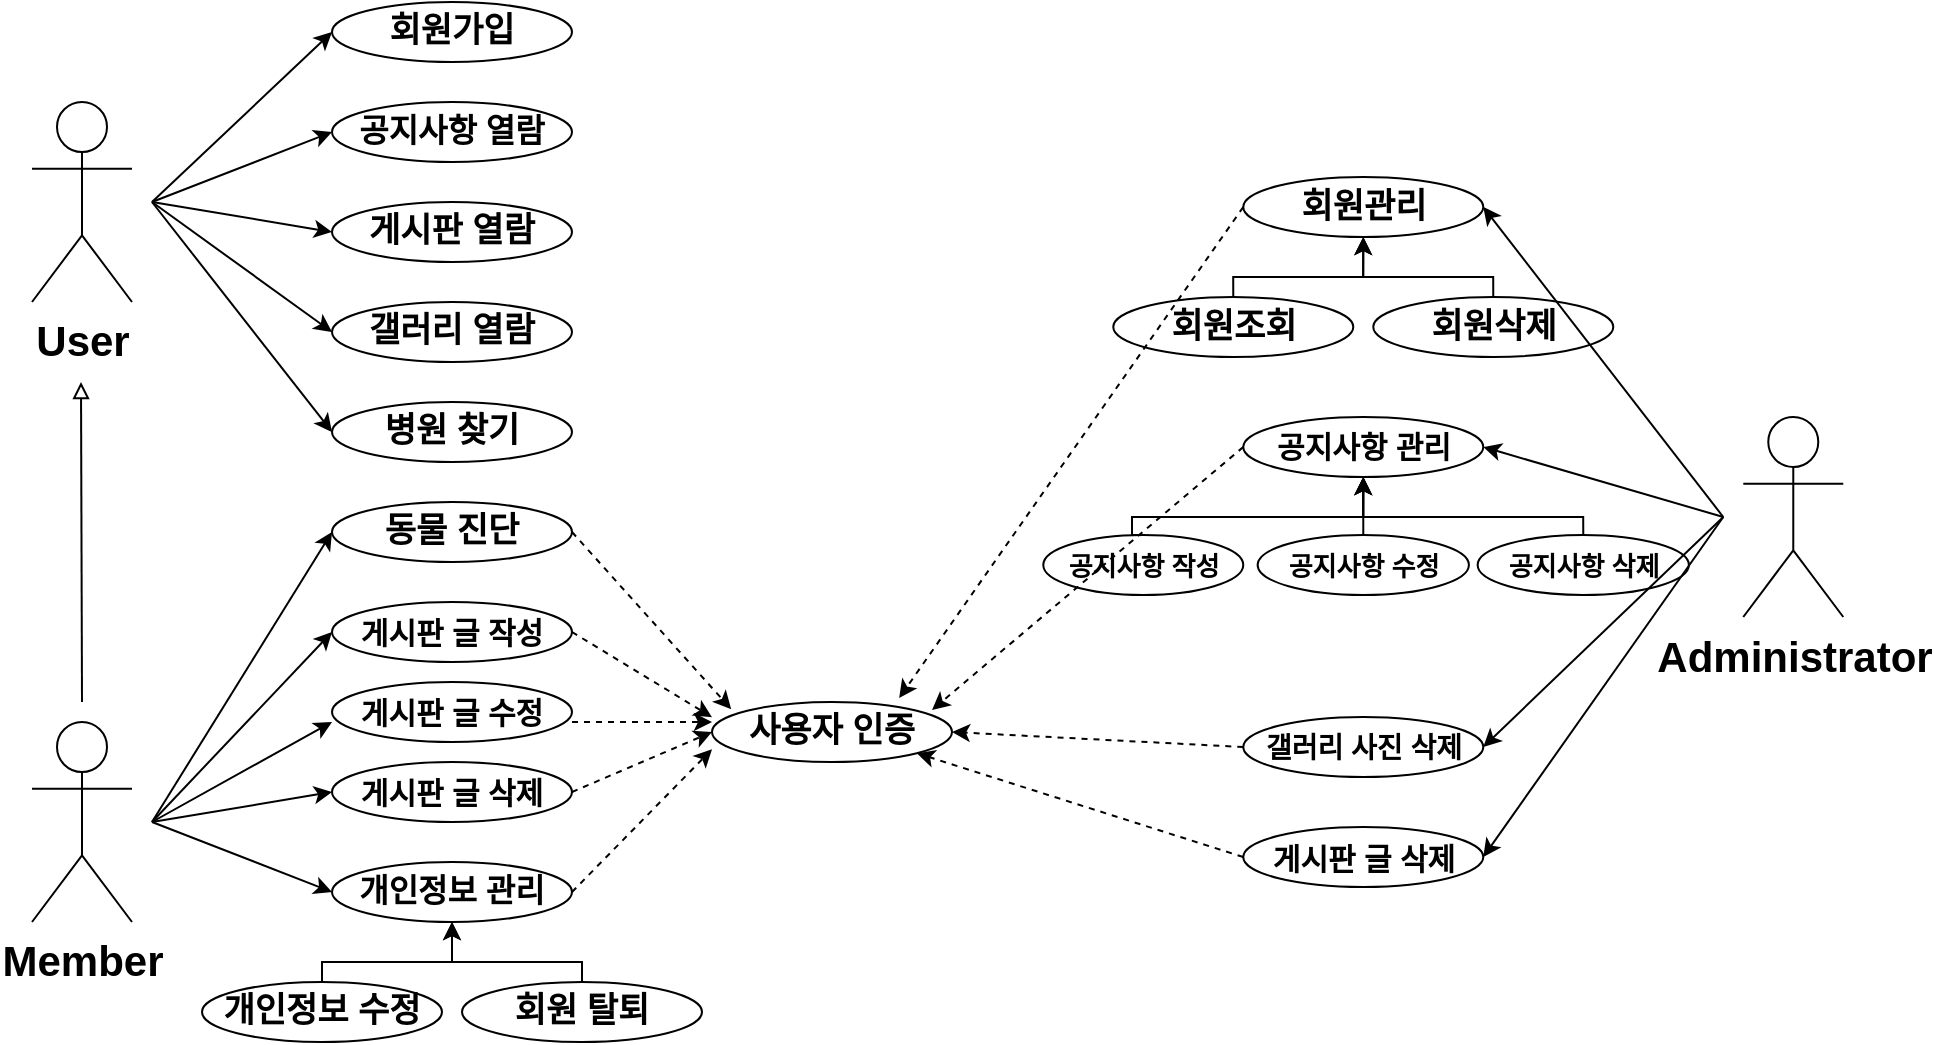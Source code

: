 <mxfile version="22.1.7" type="device">
  <diagram name="페이지-1" id="b1_UZGlTyPNUF9xH9-Hf">
    <mxGraphModel dx="1050" dy="574" grid="1" gridSize="10" guides="1" tooltips="1" connect="1" arrows="1" fold="1" page="1" pageScale="1" pageWidth="1169" pageHeight="827" math="0" shadow="0">
      <root>
        <mxCell id="0" />
        <mxCell id="1" parent="0" />
        <mxCell id="9tLvCL6xs8VzNFjyvoNF-1" value="&lt;font style=&quot;font-size: 17px;&quot;&gt;&lt;b&gt;회원가입&lt;/b&gt;&lt;/font&gt;" style="ellipse;whiteSpace=wrap;html=1;" parent="1" vertex="1">
          <mxGeometry x="200" y="30" width="120" height="30" as="geometry" />
        </mxCell>
        <mxCell id="9tLvCL6xs8VzNFjyvoNF-4" value="&lt;font style=&quot;font-size: 17px;&quot;&gt;&lt;b&gt;게시판 열람&lt;/b&gt;&lt;/font&gt;" style="ellipse;whiteSpace=wrap;html=1;" parent="1" vertex="1">
          <mxGeometry x="200" y="130" width="120" height="30" as="geometry" />
        </mxCell>
        <mxCell id="9tLvCL6xs8VzNFjyvoNF-5" value="&lt;font style=&quot;font-size: 17px;&quot;&gt;&lt;b&gt;갤러리 열람&lt;/b&gt;&lt;/font&gt;" style="ellipse;whiteSpace=wrap;html=1;" parent="1" vertex="1">
          <mxGeometry x="200" y="180" width="120" height="30" as="geometry" />
        </mxCell>
        <mxCell id="9tLvCL6xs8VzNFjyvoNF-6" value="&lt;span style=&quot;font-size: 17px;&quot;&gt;&lt;b&gt;동물 진단&lt;/b&gt;&lt;/span&gt;" style="ellipse;whiteSpace=wrap;html=1;" parent="1" vertex="1">
          <mxGeometry x="200" y="280" width="120" height="30" as="geometry" />
        </mxCell>
        <mxCell id="9tLvCL6xs8VzNFjyvoNF-7" value="&lt;font style=&quot;font-size: 15px;&quot;&gt;&lt;b style=&quot;font-size: 15px;&quot;&gt;게시판 글 작성&lt;/b&gt;&lt;/font&gt;" style="ellipse;whiteSpace=wrap;html=1;fontSize=15;" parent="1" vertex="1">
          <mxGeometry x="200" y="330" width="120" height="30" as="geometry" />
        </mxCell>
        <mxCell id="9tLvCL6xs8VzNFjyvoNF-8" value="&lt;font style=&quot;font-size: 15px;&quot;&gt;&lt;b style=&quot;font-size: 15px;&quot;&gt;게시판 글 삭제&lt;/b&gt;&lt;/font&gt;" style="ellipse;whiteSpace=wrap;html=1;fontSize=15;" parent="1" vertex="1">
          <mxGeometry x="200" y="410" width="120" height="30" as="geometry" />
        </mxCell>
        <mxCell id="9tLvCL6xs8VzNFjyvoNF-11" value="&lt;span style=&quot;font-size: 17px;&quot;&gt;&lt;b&gt;병원 찾기&lt;/b&gt;&lt;/span&gt;" style="ellipse;whiteSpace=wrap;html=1;" parent="1" vertex="1">
          <mxGeometry x="200" y="230" width="120" height="30" as="geometry" />
        </mxCell>
        <mxCell id="9tLvCL6xs8VzNFjyvoNF-12" value="&lt;span style=&quot;font-size: 17px;&quot;&gt;&lt;b&gt;사용자 인증&lt;/b&gt;&lt;/span&gt;" style="ellipse;whiteSpace=wrap;html=1;" parent="1" vertex="1">
          <mxGeometry x="390" y="380" width="120" height="30" as="geometry" />
        </mxCell>
        <mxCell id="9tLvCL6xs8VzNFjyvoNF-19" value="User" style="shape=umlActor;verticalLabelPosition=bottom;verticalAlign=top;html=1;outlineConnect=0;fontSize=21;fontStyle=1" parent="1" vertex="1">
          <mxGeometry x="50" y="80" width="50" height="100" as="geometry" />
        </mxCell>
        <mxCell id="9tLvCL6xs8VzNFjyvoNF-20" value="Member" style="shape=umlActor;verticalLabelPosition=bottom;verticalAlign=top;html=1;outlineConnect=0;fontSize=21;fontStyle=1" parent="1" vertex="1">
          <mxGeometry x="50" y="390" width="50" height="100" as="geometry" />
        </mxCell>
        <mxCell id="9tLvCL6xs8VzNFjyvoNF-25" value="" style="endArrow=classic;html=1;rounded=0;entryX=0.08;entryY=0.12;entryDx=0;entryDy=0;entryPerimeter=0;exitX=1;exitY=0.5;exitDx=0;exitDy=0;dashed=1;" parent="1" source="9tLvCL6xs8VzNFjyvoNF-6" target="9tLvCL6xs8VzNFjyvoNF-12" edge="1">
          <mxGeometry width="50" height="50" relative="1" as="geometry">
            <mxPoint x="320" y="300" as="sourcePoint" />
            <mxPoint x="430" y="370" as="targetPoint" />
          </mxGeometry>
        </mxCell>
        <mxCell id="9tLvCL6xs8VzNFjyvoNF-26" value="" style="endArrow=classic;html=1;rounded=0;entryX=0;entryY=0.253;entryDx=0;entryDy=0;exitX=1;exitY=0.5;exitDx=0;exitDy=0;dashed=1;entryPerimeter=0;" parent="1" source="9tLvCL6xs8VzNFjyvoNF-7" target="9tLvCL6xs8VzNFjyvoNF-12" edge="1">
          <mxGeometry width="50" height="50" relative="1" as="geometry">
            <mxPoint x="330" y="367" as="sourcePoint" />
            <mxPoint x="400" y="460" as="targetPoint" />
          </mxGeometry>
        </mxCell>
        <mxCell id="9tLvCL6xs8VzNFjyvoNF-27" value="&lt;span style=&quot;font-size: 17px;&quot;&gt;&lt;b style=&quot;font-size: 16px;&quot;&gt;공지사항 열람&lt;/b&gt;&lt;/span&gt;" style="ellipse;whiteSpace=wrap;html=1;" parent="1" vertex="1">
          <mxGeometry x="200" y="80" width="120" height="30" as="geometry" />
        </mxCell>
        <mxCell id="9tLvCL6xs8VzNFjyvoNF-28" value="" style="endArrow=classic;html=1;rounded=0;entryX=0;entryY=0.5;entryDx=0;entryDy=0;exitX=1;exitY=0.5;exitDx=0;exitDy=0;dashed=1;" parent="1" source="9tLvCL6xs8VzNFjyvoNF-8" target="9tLvCL6xs8VzNFjyvoNF-12" edge="1">
          <mxGeometry width="50" height="50" relative="1" as="geometry">
            <mxPoint x="330" y="355" as="sourcePoint" />
            <mxPoint x="400" y="398" as="targetPoint" />
          </mxGeometry>
        </mxCell>
        <mxCell id="9tLvCL6xs8VzNFjyvoNF-29" value="" style="endArrow=classic;html=1;rounded=0;entryX=0;entryY=0.787;entryDx=0;entryDy=0;exitX=1;exitY=0.5;exitDx=0;exitDy=0;dashed=1;entryPerimeter=0;" parent="1" target="9tLvCL6xs8VzNFjyvoNF-12" edge="1">
          <mxGeometry width="50" height="50" relative="1" as="geometry">
            <mxPoint x="320" y="475" as="sourcePoint" />
            <mxPoint x="410" y="408" as="targetPoint" />
          </mxGeometry>
        </mxCell>
        <mxCell id="9tLvCL6xs8VzNFjyvoNF-32" value="" style="endArrow=classic;html=1;rounded=0;entryX=0;entryY=0.5;entryDx=0;entryDy=0;" parent="1" target="9tLvCL6xs8VzNFjyvoNF-6" edge="1">
          <mxGeometry width="50" height="50" relative="1" as="geometry">
            <mxPoint x="110" y="440" as="sourcePoint" />
            <mxPoint x="180" y="340" as="targetPoint" />
          </mxGeometry>
        </mxCell>
        <mxCell id="9tLvCL6xs8VzNFjyvoNF-34" value="" style="endArrow=classic;html=1;rounded=0;entryX=0;entryY=0.5;entryDx=0;entryDy=0;" parent="1" target="9tLvCL6xs8VzNFjyvoNF-8" edge="1">
          <mxGeometry width="50" height="50" relative="1" as="geometry">
            <mxPoint x="110" y="440" as="sourcePoint" />
            <mxPoint x="210" y="355" as="targetPoint" />
          </mxGeometry>
        </mxCell>
        <mxCell id="9tLvCL6xs8VzNFjyvoNF-37" value="" style="endArrow=classic;html=1;rounded=0;entryX=0;entryY=0.5;entryDx=0;entryDy=0;" parent="1" edge="1">
          <mxGeometry width="50" height="50" relative="1" as="geometry">
            <mxPoint x="110" y="440" as="sourcePoint" />
            <mxPoint x="200" y="345" as="targetPoint" />
          </mxGeometry>
        </mxCell>
        <mxCell id="9tLvCL6xs8VzNFjyvoNF-38" value="" style="endArrow=classic;html=1;rounded=0;entryX=0;entryY=0.5;entryDx=0;entryDy=0;" parent="1" edge="1">
          <mxGeometry width="50" height="50" relative="1" as="geometry">
            <mxPoint x="110" y="130" as="sourcePoint" />
            <mxPoint x="200" y="45" as="targetPoint" />
          </mxGeometry>
        </mxCell>
        <mxCell id="9tLvCL6xs8VzNFjyvoNF-39" value="" style="endArrow=classic;html=1;rounded=0;entryX=0;entryY=0.5;entryDx=0;entryDy=0;" parent="1" edge="1">
          <mxGeometry width="50" height="50" relative="1" as="geometry">
            <mxPoint x="110" y="130" as="sourcePoint" />
            <mxPoint x="200" y="145" as="targetPoint" />
          </mxGeometry>
        </mxCell>
        <mxCell id="9tLvCL6xs8VzNFjyvoNF-40" value="" style="endArrow=classic;html=1;rounded=0;entryX=0;entryY=0.5;entryDx=0;entryDy=0;" parent="1" edge="1">
          <mxGeometry width="50" height="50" relative="1" as="geometry">
            <mxPoint x="110" y="130" as="sourcePoint" />
            <mxPoint x="200" y="195" as="targetPoint" />
          </mxGeometry>
        </mxCell>
        <mxCell id="9tLvCL6xs8VzNFjyvoNF-41" value="" style="endArrow=classic;html=1;rounded=0;entryX=0;entryY=0.5;entryDx=0;entryDy=0;" parent="1" edge="1">
          <mxGeometry width="50" height="50" relative="1" as="geometry">
            <mxPoint x="110" y="130" as="sourcePoint" />
            <mxPoint x="200" y="245" as="targetPoint" />
          </mxGeometry>
        </mxCell>
        <mxCell id="9tLvCL6xs8VzNFjyvoNF-42" value="" style="endArrow=classic;html=1;rounded=0;entryX=0;entryY=0.5;entryDx=0;entryDy=0;" parent="1" edge="1">
          <mxGeometry width="50" height="50" relative="1" as="geometry">
            <mxPoint x="110" y="130" as="sourcePoint" />
            <mxPoint x="200" y="95" as="targetPoint" />
          </mxGeometry>
        </mxCell>
        <mxCell id="9tLvCL6xs8VzNFjyvoNF-45" value="" style="endArrow=block;html=1;rounded=0;endFill=0;" parent="1" edge="1">
          <mxGeometry width="50" height="50" relative="1" as="geometry">
            <mxPoint x="75" y="380" as="sourcePoint" />
            <mxPoint x="74.5" y="220" as="targetPoint" />
          </mxGeometry>
        </mxCell>
        <mxCell id="9tLvCL6xs8VzNFjyvoNF-47" value="Administrator" style="shape=umlActor;verticalLabelPosition=bottom;verticalAlign=top;html=1;outlineConnect=0;fontSize=21;fontStyle=1" parent="1" vertex="1">
          <mxGeometry x="905.64" y="237.5" width="50" height="100" as="geometry" />
        </mxCell>
        <mxCell id="9tLvCL6xs8VzNFjyvoNF-50" value="&lt;font style=&quot;font-size: 17px;&quot;&gt;&lt;b&gt;회원관리&lt;/b&gt;&lt;/font&gt;" style="ellipse;whiteSpace=wrap;html=1;" parent="1" vertex="1">
          <mxGeometry x="655.64" y="117.5" width="120" height="30" as="geometry" />
        </mxCell>
        <mxCell id="9tLvCL6xs8VzNFjyvoNF-53" style="edgeStyle=orthogonalEdgeStyle;rounded=0;orthogonalLoop=1;jettySize=auto;html=1;exitX=0.5;exitY=0;exitDx=0;exitDy=0;entryX=0.5;entryY=1;entryDx=0;entryDy=0;" parent="1" source="9tLvCL6xs8VzNFjyvoNF-51" target="9tLvCL6xs8VzNFjyvoNF-50" edge="1">
          <mxGeometry relative="1" as="geometry">
            <Array as="points">
              <mxPoint x="650.64" y="167.5" />
              <mxPoint x="715.64" y="167.5" />
            </Array>
          </mxGeometry>
        </mxCell>
        <mxCell id="9tLvCL6xs8VzNFjyvoNF-51" value="&lt;font style=&quot;font-size: 17px;&quot;&gt;&lt;b&gt;회원조회&lt;/b&gt;&lt;/font&gt;" style="ellipse;whiteSpace=wrap;html=1;" parent="1" vertex="1">
          <mxGeometry x="590.64" y="177.5" width="120" height="30" as="geometry" />
        </mxCell>
        <mxCell id="9tLvCL6xs8VzNFjyvoNF-54" style="edgeStyle=orthogonalEdgeStyle;rounded=0;orthogonalLoop=1;jettySize=auto;html=1;exitX=0.5;exitY=0;exitDx=0;exitDy=0;entryX=0.5;entryY=1;entryDx=0;entryDy=0;" parent="1" source="9tLvCL6xs8VzNFjyvoNF-52" target="9tLvCL6xs8VzNFjyvoNF-50" edge="1">
          <mxGeometry relative="1" as="geometry">
            <Array as="points">
              <mxPoint x="780.64" y="167.5" />
              <mxPoint x="715.64" y="167.5" />
            </Array>
          </mxGeometry>
        </mxCell>
        <mxCell id="9tLvCL6xs8VzNFjyvoNF-52" value="&lt;font style=&quot;font-size: 17px;&quot;&gt;&lt;b&gt;회원삭제&lt;/b&gt;&lt;/font&gt;" style="ellipse;whiteSpace=wrap;html=1;" parent="1" vertex="1">
          <mxGeometry x="720.64" y="177.5" width="120" height="30" as="geometry" />
        </mxCell>
        <mxCell id="9tLvCL6xs8VzNFjyvoNF-55" value="&lt;font style=&quot;font-size: 17px;&quot;&gt;&lt;b style=&quot;font-size: 15px;&quot;&gt;공지사항 관리&lt;/b&gt;&lt;/font&gt;" style="ellipse;whiteSpace=wrap;html=1;" parent="1" vertex="1">
          <mxGeometry x="655.64" y="237.5" width="120" height="30" as="geometry" />
        </mxCell>
        <mxCell id="9tLvCL6xs8VzNFjyvoNF-56" style="edgeStyle=orthogonalEdgeStyle;rounded=0;orthogonalLoop=1;jettySize=auto;html=1;exitX=0.5;exitY=0;exitDx=0;exitDy=0;entryX=0.5;entryY=1;entryDx=0;entryDy=0;" parent="1" target="9tLvCL6xs8VzNFjyvoNF-55" edge="1">
          <mxGeometry relative="1" as="geometry">
            <Array as="points">
              <mxPoint x="600" y="287.5" />
              <mxPoint x="716" y="287.5" />
            </Array>
            <mxPoint x="602.82" y="296.5" as="sourcePoint" />
          </mxGeometry>
        </mxCell>
        <mxCell id="9tLvCL6xs8VzNFjyvoNF-57" value="&lt;font style=&quot;font-size: 13px;&quot;&gt;&lt;b style=&quot;font-size: 13px;&quot;&gt;공지사항 작성&lt;/b&gt;&lt;/font&gt;" style="ellipse;whiteSpace=wrap;html=1;fontSize=13;" parent="1" vertex="1">
          <mxGeometry x="555.64" y="296.5" width="100" height="30" as="geometry" />
        </mxCell>
        <mxCell id="9tLvCL6xs8VzNFjyvoNF-58" style="edgeStyle=orthogonalEdgeStyle;rounded=0;orthogonalLoop=1;jettySize=auto;html=1;exitX=0.5;exitY=0;exitDx=0;exitDy=0;entryX=0.5;entryY=1;entryDx=0;entryDy=0;" parent="1" source="9tLvCL6xs8VzNFjyvoNF-59" target="9tLvCL6xs8VzNFjyvoNF-55" edge="1">
          <mxGeometry relative="1" as="geometry">
            <Array as="points">
              <mxPoint x="826" y="287.5" />
              <mxPoint x="716" y="287.5" />
            </Array>
          </mxGeometry>
        </mxCell>
        <mxCell id="9tLvCL6xs8VzNFjyvoNF-59" value="&lt;font style=&quot;font-size: 13px;&quot;&gt;&lt;b style=&quot;font-size: 13px;&quot;&gt;공지사항 삭제&lt;/b&gt;&lt;/font&gt;" style="ellipse;whiteSpace=wrap;html=1;fontSize=13;" parent="1" vertex="1">
          <mxGeometry x="772.82" y="296.5" width="105.64" height="30" as="geometry" />
        </mxCell>
        <mxCell id="9tLvCL6xs8VzNFjyvoNF-60" value="" style="endArrow=classic;html=1;rounded=0;entryX=0.78;entryY=-0.067;entryDx=0;entryDy=0;entryPerimeter=0;exitX=0;exitY=0.5;exitDx=0;exitDy=0;dashed=1;" parent="1" source="9tLvCL6xs8VzNFjyvoNF-50" target="9tLvCL6xs8VzNFjyvoNF-12" edge="1">
          <mxGeometry width="50" height="50" relative="1" as="geometry">
            <mxPoint x="330" y="305" as="sourcePoint" />
            <mxPoint x="410" y="394" as="targetPoint" />
          </mxGeometry>
        </mxCell>
        <mxCell id="9tLvCL6xs8VzNFjyvoNF-61" value="" style="endArrow=classic;html=1;rounded=0;exitX=0;exitY=0.5;exitDx=0;exitDy=0;dashed=1;" parent="1" source="9tLvCL6xs8VzNFjyvoNF-55" edge="1">
          <mxGeometry width="50" height="50" relative="1" as="geometry">
            <mxPoint x="340" y="315" as="sourcePoint" />
            <mxPoint x="500" y="384" as="targetPoint" />
          </mxGeometry>
        </mxCell>
        <mxCell id="9tLvCL6xs8VzNFjyvoNF-62" value="&lt;font style=&quot;font-size: 14px;&quot;&gt;&lt;b style=&quot;font-size: 14px;&quot;&gt;갤러리 사진 삭제&lt;/b&gt;&lt;/font&gt;" style="ellipse;whiteSpace=wrap;html=1;fontSize=14;" parent="1" vertex="1">
          <mxGeometry x="655.64" y="387.5" width="120" height="30" as="geometry" />
        </mxCell>
        <mxCell id="9tLvCL6xs8VzNFjyvoNF-63" value="&lt;font style=&quot;font-size: 15px;&quot;&gt;&lt;b style=&quot;font-size: 15px;&quot;&gt;게시판 글 삭제&lt;/b&gt;&lt;/font&gt;" style="ellipse;whiteSpace=wrap;html=1;fontSize=15;" parent="1" vertex="1">
          <mxGeometry x="655.64" y="442.5" width="120" height="30" as="geometry" />
        </mxCell>
        <mxCell id="9tLvCL6xs8VzNFjyvoNF-65" value="" style="endArrow=classic;html=1;rounded=0;entryX=1;entryY=0.5;entryDx=0;entryDy=0;exitX=0;exitY=0.5;exitDx=0;exitDy=0;dashed=1;" parent="1" source="9tLvCL6xs8VzNFjyvoNF-62" target="9tLvCL6xs8VzNFjyvoNF-12" edge="1">
          <mxGeometry width="50" height="50" relative="1" as="geometry">
            <mxPoint x="395.64" y="470" as="sourcePoint" />
            <mxPoint x="570.0" y="551" as="targetPoint" />
          </mxGeometry>
        </mxCell>
        <mxCell id="9tLvCL6xs8VzNFjyvoNF-66" value="" style="endArrow=classic;html=1;rounded=0;entryX=1;entryY=1;entryDx=0;entryDy=0;exitX=0;exitY=0.5;exitDx=0;exitDy=0;dashed=1;" parent="1" source="9tLvCL6xs8VzNFjyvoNF-63" target="9tLvCL6xs8VzNFjyvoNF-12" edge="1">
          <mxGeometry width="50" height="50" relative="1" as="geometry">
            <mxPoint x="405.64" y="480" as="sourcePoint" />
            <mxPoint x="575.64" y="560" as="targetPoint" />
          </mxGeometry>
        </mxCell>
        <mxCell id="9tLvCL6xs8VzNFjyvoNF-67" value="" style="endArrow=classic;html=1;rounded=0;entryX=1;entryY=0.5;entryDx=0;entryDy=0;" parent="1" target="9tLvCL6xs8VzNFjyvoNF-50" edge="1">
          <mxGeometry width="50" height="50" relative="1" as="geometry">
            <mxPoint x="895.64" y="287.5" as="sourcePoint" />
            <mxPoint x="930.64" y="147.5" as="targetPoint" />
          </mxGeometry>
        </mxCell>
        <mxCell id="9tLvCL6xs8VzNFjyvoNF-68" value="" style="endArrow=classic;html=1;rounded=0;entryX=1;entryY=0.5;entryDx=0;entryDy=0;" parent="1" target="9tLvCL6xs8VzNFjyvoNF-55" edge="1">
          <mxGeometry width="50" height="50" relative="1" as="geometry">
            <mxPoint x="895.64" y="287.5" as="sourcePoint" />
            <mxPoint x="785.64" y="142.5" as="targetPoint" />
          </mxGeometry>
        </mxCell>
        <mxCell id="9tLvCL6xs8VzNFjyvoNF-69" value="" style="endArrow=classic;html=1;rounded=0;entryX=1;entryY=0.5;entryDx=0;entryDy=0;" parent="1" target="9tLvCL6xs8VzNFjyvoNF-62" edge="1">
          <mxGeometry width="50" height="50" relative="1" as="geometry">
            <mxPoint x="895.64" y="287.5" as="sourcePoint" />
            <mxPoint x="795.64" y="152.5" as="targetPoint" />
          </mxGeometry>
        </mxCell>
        <mxCell id="9tLvCL6xs8VzNFjyvoNF-70" value="" style="endArrow=classic;html=1;rounded=0;entryX=1;entryY=0.5;entryDx=0;entryDy=0;" parent="1" target="9tLvCL6xs8VzNFjyvoNF-63" edge="1">
          <mxGeometry width="50" height="50" relative="1" as="geometry">
            <mxPoint x="895.64" y="287.5" as="sourcePoint" />
            <mxPoint x="805.64" y="162.5" as="targetPoint" />
          </mxGeometry>
        </mxCell>
        <mxCell id="9tLvCL6xs8VzNFjyvoNF-71" value="&lt;font style=&quot;font-size: 17px;&quot;&gt;&lt;b style=&quot;font-size: 16px;&quot;&gt;개인정보 관리&lt;/b&gt;&lt;/font&gt;" style="ellipse;whiteSpace=wrap;html=1;" parent="1" vertex="1">
          <mxGeometry x="200" y="460" width="120" height="30" as="geometry" />
        </mxCell>
        <mxCell id="9tLvCL6xs8VzNFjyvoNF-72" style="edgeStyle=orthogonalEdgeStyle;rounded=0;orthogonalLoop=1;jettySize=auto;html=1;exitX=0.5;exitY=0;exitDx=0;exitDy=0;entryX=0.5;entryY=1;entryDx=0;entryDy=0;" parent="1" source="9tLvCL6xs8VzNFjyvoNF-73" target="9tLvCL6xs8VzNFjyvoNF-71" edge="1">
          <mxGeometry relative="1" as="geometry">
            <Array as="points">
              <mxPoint x="195" y="510" />
              <mxPoint x="260" y="510" />
            </Array>
          </mxGeometry>
        </mxCell>
        <mxCell id="9tLvCL6xs8VzNFjyvoNF-73" value="&lt;font style=&quot;font-size: 17px;&quot;&gt;&lt;b&gt;개인정보 수정&lt;/b&gt;&lt;/font&gt;" style="ellipse;whiteSpace=wrap;html=1;" parent="1" vertex="1">
          <mxGeometry x="135" y="520" width="120" height="30" as="geometry" />
        </mxCell>
        <mxCell id="9tLvCL6xs8VzNFjyvoNF-74" style="edgeStyle=orthogonalEdgeStyle;rounded=0;orthogonalLoop=1;jettySize=auto;html=1;exitX=0.5;exitY=0;exitDx=0;exitDy=0;entryX=0.5;entryY=1;entryDx=0;entryDy=0;" parent="1" source="9tLvCL6xs8VzNFjyvoNF-75" target="9tLvCL6xs8VzNFjyvoNF-71" edge="1">
          <mxGeometry relative="1" as="geometry">
            <Array as="points">
              <mxPoint x="325" y="510" />
              <mxPoint x="260" y="510" />
            </Array>
          </mxGeometry>
        </mxCell>
        <mxCell id="9tLvCL6xs8VzNFjyvoNF-75" value="&lt;span style=&quot;font-size: 17px;&quot;&gt;&lt;b&gt;회원 탈퇴&lt;/b&gt;&lt;/span&gt;" style="ellipse;whiteSpace=wrap;html=1;" parent="1" vertex="1">
          <mxGeometry x="265" y="520" width="120" height="30" as="geometry" />
        </mxCell>
        <mxCell id="9tLvCL6xs8VzNFjyvoNF-76" value="" style="endArrow=classic;html=1;rounded=0;entryX=0;entryY=0.5;entryDx=0;entryDy=0;" parent="1" target="9tLvCL6xs8VzNFjyvoNF-71" edge="1">
          <mxGeometry width="50" height="50" relative="1" as="geometry">
            <mxPoint x="110" y="440" as="sourcePoint" />
            <mxPoint x="210" y="505" as="targetPoint" />
          </mxGeometry>
        </mxCell>
        <mxCell id="9tLvCL6xs8VzNFjyvoNF-77" value="&lt;font style=&quot;font-size: 15px;&quot;&gt;&lt;b style=&quot;font-size: 15px;&quot;&gt;게시판 글 수정&lt;/b&gt;&lt;/font&gt;" style="ellipse;whiteSpace=wrap;html=1;fontSize=15;" parent="1" vertex="1">
          <mxGeometry x="200" y="370" width="120" height="30" as="geometry" />
        </mxCell>
        <mxCell id="9tLvCL6xs8VzNFjyvoNF-81" style="edgeStyle=orthogonalEdgeStyle;rounded=0;orthogonalLoop=1;jettySize=auto;html=1;exitX=0.5;exitY=0;exitDx=0;exitDy=0;entryX=0.5;entryY=1;entryDx=0;entryDy=0;" parent="1" source="9tLvCL6xs8VzNFjyvoNF-80" target="9tLvCL6xs8VzNFjyvoNF-55" edge="1">
          <mxGeometry relative="1" as="geometry" />
        </mxCell>
        <mxCell id="9tLvCL6xs8VzNFjyvoNF-80" value="&lt;font style=&quot;font-size: 13px;&quot;&gt;&lt;b style=&quot;font-size: 13px;&quot;&gt;공지사항 수정&lt;/b&gt;&lt;/font&gt;" style="ellipse;whiteSpace=wrap;html=1;fontSize=13;" parent="1" vertex="1">
          <mxGeometry x="662.82" y="296.5" width="105.64" height="30" as="geometry" />
        </mxCell>
        <mxCell id="9tLvCL6xs8VzNFjyvoNF-82" value="" style="endArrow=classic;html=1;rounded=0;entryX=0;entryY=0.5;entryDx=0;entryDy=0;" parent="1" edge="1">
          <mxGeometry width="50" height="50" relative="1" as="geometry">
            <mxPoint x="110" y="440" as="sourcePoint" />
            <mxPoint x="200" y="390" as="targetPoint" />
          </mxGeometry>
        </mxCell>
        <mxCell id="9tLvCL6xs8VzNFjyvoNF-84" value="" style="endArrow=classic;html=1;rounded=0;exitX=1;exitY=0.5;exitDx=0;exitDy=0;dashed=1;" parent="1" edge="1">
          <mxGeometry width="50" height="50" relative="1" as="geometry">
            <mxPoint x="320" y="390" as="sourcePoint" />
            <mxPoint x="390" y="390" as="targetPoint" />
          </mxGeometry>
        </mxCell>
      </root>
    </mxGraphModel>
  </diagram>
</mxfile>

